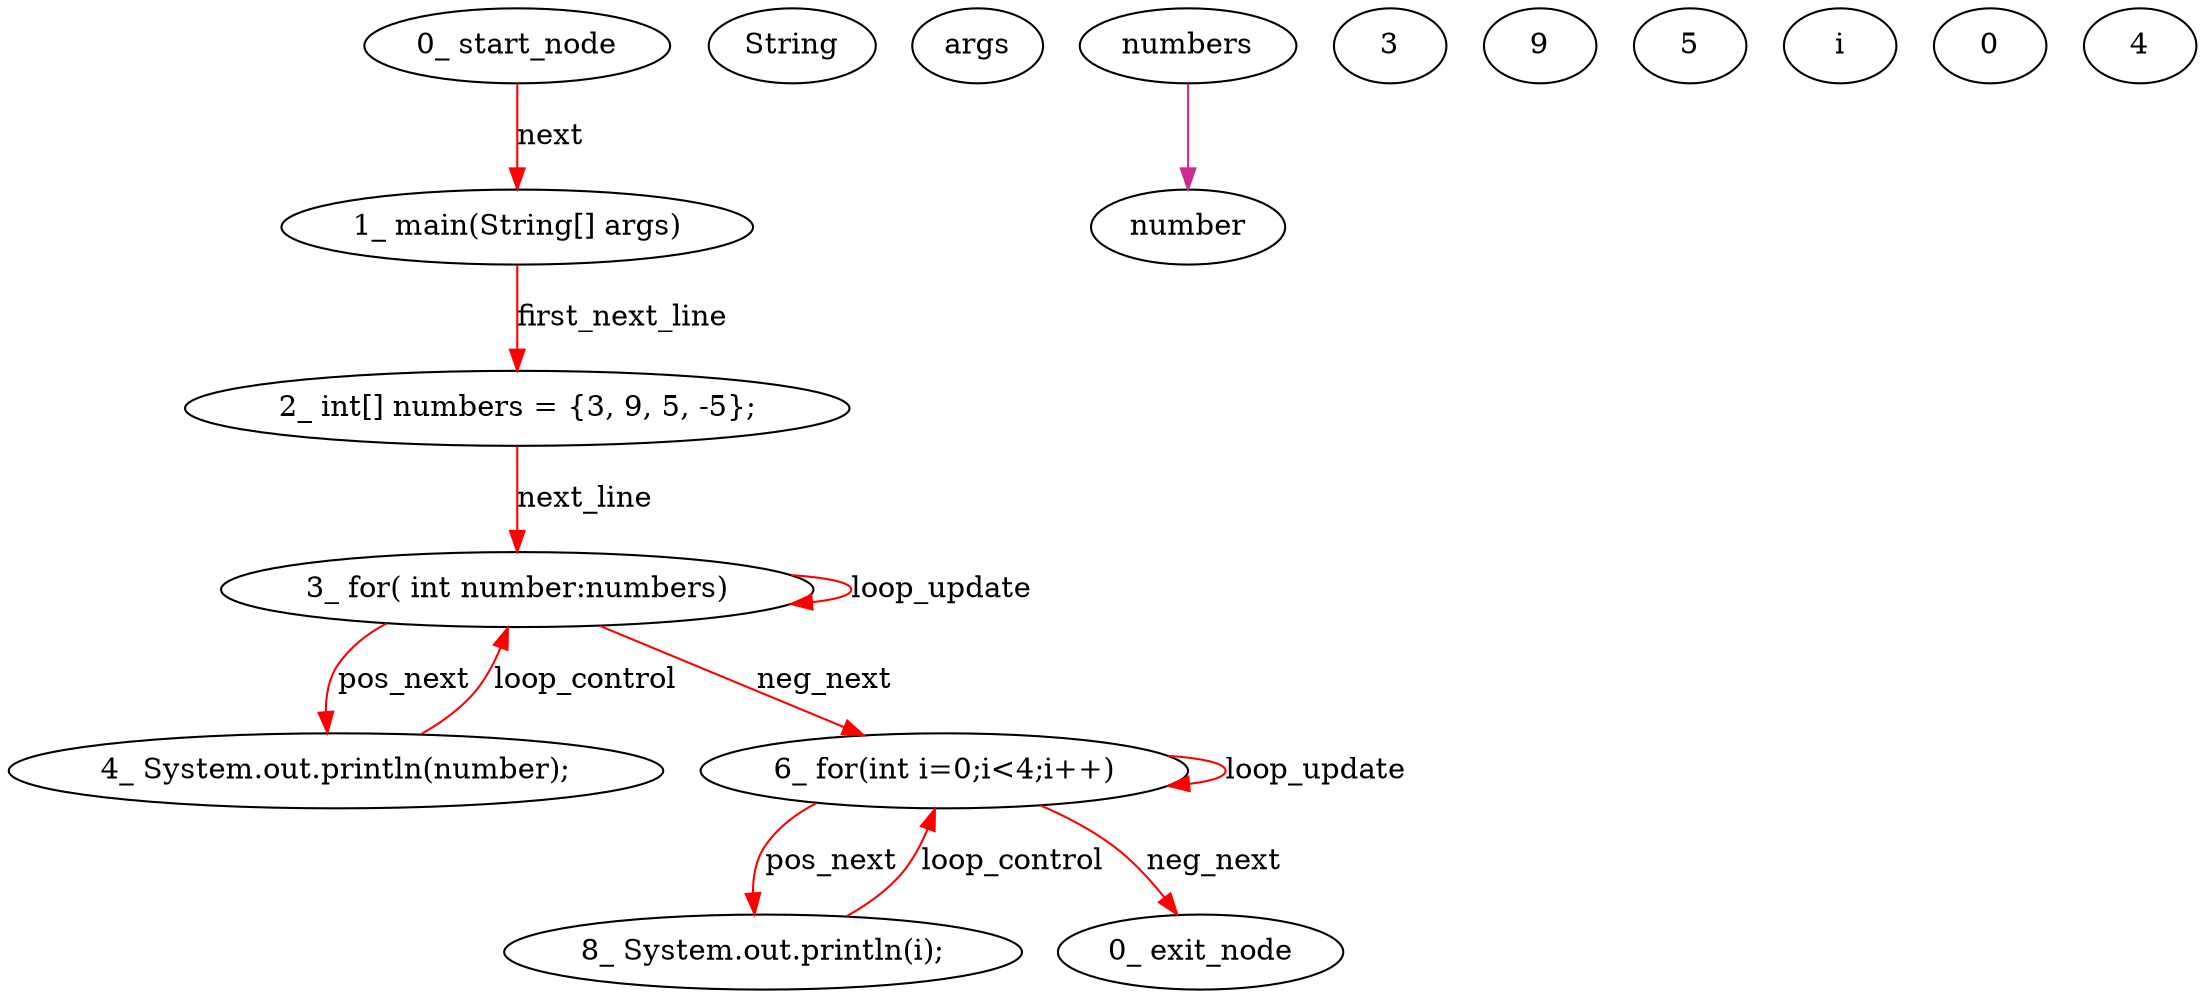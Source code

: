 digraph  {
9 [label="1_ main(String[] args)"];
20 [label="2_ int[] numbers = {3, 9, 5, -5};"];
32 [label="3_ for( int number:numbers)"];
37 [label="4_ System.out.println(number);"];
45 [label="6_ for(int i=0;i<4;i++)"];
57 [label="8_ System.out.println(i);"];
1 [label="0_ start_node"];
2 [label="0_ exit_node"];
16 [label=String, node_composition="{16}", node_name=String, node_type=token];
18 [label=args, node_composition="{18}", node_name=args, node_type=token];
25 [label=numbers, node_composition="{25, 35}", node_name=numbers, node_type=token];
27 [label=3, node_composition="{27}", node_name=3, node_type=token];
28 [label=9, node_composition="{28}", node_name=9, node_type=token];
29 [label=5, node_composition="{29, 31}", node_name=5, node_type=token];
34 [label=number, node_composition="{34, 44}", node_name=number, node_type=token];
49 [label=i, node_composition="{64, 49, 52, 55}", node_name=i, node_type=token];
50 [label=0, node_composition="{50}", node_name=0, node_type=token];
53 [label=4, node_composition="{53}", node_name=4, node_type=token];
9 -> 20  [color=red, controlflow_type=first_next_line, edge_type=CFG_edge, key=0, label=first_next_line];
20 -> 32  [color=red, controlflow_type=next_line, edge_type=CFG_edge, key=0, label=next_line];
32 -> 37  [color=red, controlflow_type=pos_next, edge_type=CFG_edge, key=0, label=pos_next];
32 -> 45  [color=red, controlflow_type=neg_next, edge_type=CFG_edge, key=0, label=neg_next];
32 -> 32  [color=red, controlflow_type=loop_update, edge_type=CFG_edge, key=0, label=loop_update];
37 -> 32  [color=red, controlflow_type=loop_control, edge_type=CFG_edge, key=0, label=loop_control];
45 -> 57  [color=red, controlflow_type=pos_next, edge_type=CFG_edge, key=0, label=pos_next];
45 -> 2  [color=red, controlflow_type=neg_next, edge_type=CFG_edge, key=0, label=neg_next];
45 -> 45  [color=red, controlflow_type=loop_update, edge_type=CFG_edge, key=0, label=loop_update];
57 -> 45  [color=red, controlflow_type=loop_control, edge_type=CFG_edge, key=0, label=loop_control];
1 -> 9  [color=red, controlflow_type=next, edge_type=CFG_edge, key=0, label=next];
25 -> 34  [color=maroon3, dataflow_type=computedFrom, edge_type=DFG_edge, key=0];
}
